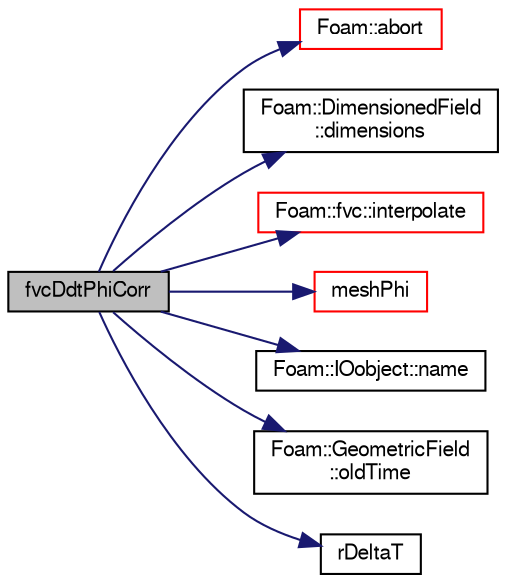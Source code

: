 digraph "fvcDdtPhiCorr"
{
  bgcolor="transparent";
  edge [fontname="FreeSans",fontsize="10",labelfontname="FreeSans",labelfontsize="10"];
  node [fontname="FreeSans",fontsize="10",shape=record];
  rankdir="LR";
  Node207 [label="fvcDdtPhiCorr",height=0.2,width=0.4,color="black", fillcolor="grey75", style="filled", fontcolor="black"];
  Node207 -> Node208 [color="midnightblue",fontsize="10",style="solid",fontname="FreeSans"];
  Node208 [label="Foam::abort",height=0.2,width=0.4,color="red",URL="$a21124.html#a447107a607d03e417307c203fa5fb44b"];
  Node207 -> Node251 [color="midnightblue",fontsize="10",style="solid",fontname="FreeSans"];
  Node251 [label="Foam::DimensionedField\l::dimensions",height=0.2,width=0.4,color="black",URL="$a26390.html#a66989c1e0666e0d0c93a2056ce75599e",tooltip="Return dimensions. "];
  Node207 -> Node252 [color="midnightblue",fontsize="10",style="solid",fontname="FreeSans"];
  Node252 [label="Foam::fvc::interpolate",height=0.2,width=0.4,color="red",URL="$a21134.html#addbc18784300dd0955a9bf79f8e2c43b"];
  Node207 -> Node253 [color="midnightblue",fontsize="10",style="solid",fontname="FreeSans"];
  Node253 [label="meshPhi",height=0.2,width=0.4,color="red",URL="$a22466.html#ab9b3ec36b13f0ff78f35c1f7e43729a0"];
  Node207 -> Node258 [color="midnightblue",fontsize="10",style="solid",fontname="FreeSans"];
  Node258 [label="Foam::IOobject::name",height=0.2,width=0.4,color="black",URL="$a26142.html#acc80e00a8ac919288fb55bd14cc88bf6",tooltip="Return name. "];
  Node207 -> Node259 [color="midnightblue",fontsize="10",style="solid",fontname="FreeSans"];
  Node259 [label="Foam::GeometricField\l::oldTime",height=0.2,width=0.4,color="black",URL="$a22434.html#a2f51be6de19012555f923b0902d64135",tooltip="Return old time field. "];
  Node207 -> Node260 [color="midnightblue",fontsize="10",style="solid",fontname="FreeSans"];
  Node260 [label="rDeltaT",height=0.2,width=0.4,color="black",URL="$a38426.html#ab4a06642de5708190d817dc1a2e352a3"];
}
